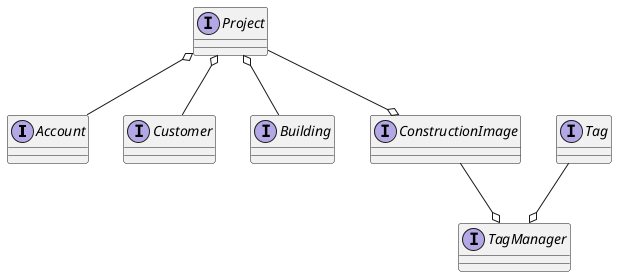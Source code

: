 @startuml


interface Account

interface Customer

interface Building

interface Project

interface ConstructionImage

interface TagManager
interface Tag

Project o-- Customer
Project o-- Account
Project o-- Building

Project --o ConstructionImage

ConstructionImage --o TagManager
Tag --o TagManager

@enduml